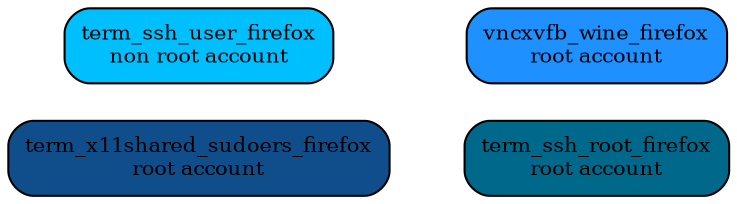 digraph docker
{
 rankdir=LR;
 "term_x11shared_sudoers_firefox" [label="term_x11shared_sudoers_firefox\nroot account",shape=box,fillcolor="dodgerblue4",style="filled,rounded", fontsize="10.0"];
 "vncxvfb_wine_firefox" [label="vncxvfb_wine_firefox\nroot account",shape=box,fillcolor="dodgerblue",style="filled,rounded", fontsize="10.0"];
 "term_ssh_root_firefox" [label="term_ssh_root_firefox\nroot account",shape=box,fillcolor="deepskyblue4",style="filled,rounded", fontsize="10.0"];
 "term_ssh_user_firefox" [label="term_ssh_user_firefox\nnon root account",shape=box,fillcolor="deepskyblue",style="filled,rounded", fontsize="10.0"];
 "term_x11shared_sudoers_firefox" -> "term_ssh_root_firefox" [style="invis"];
 "term_x11shared_sudoers_firefox" -> "vncxvfb_wine_firefox" [style="invis"];
 "term_ssh_root_firefox" -> "term_x11shared_sudoers_firefox" [style="invis"];
}
